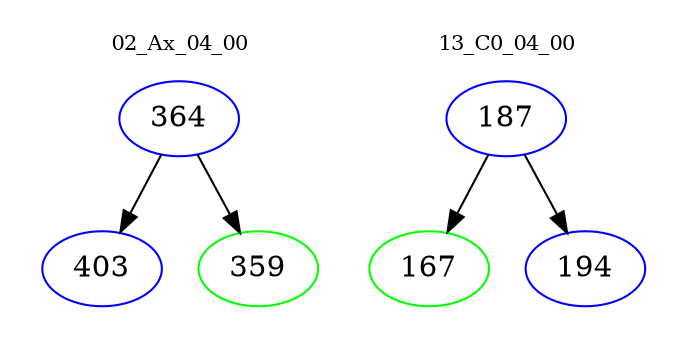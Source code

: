 digraph{
subgraph cluster_0 {
color = white
label = "02_Ax_04_00";
fontsize=10;
T0_364 [label="364", color="blue"]
T0_364 -> T0_403 [color="black"]
T0_403 [label="403", color="blue"]
T0_364 -> T0_359 [color="black"]
T0_359 [label="359", color="green"]
}
subgraph cluster_1 {
color = white
label = "13_C0_04_00";
fontsize=10;
T1_187 [label="187", color="blue"]
T1_187 -> T1_167 [color="black"]
T1_167 [label="167", color="green"]
T1_187 -> T1_194 [color="black"]
T1_194 [label="194", color="blue"]
}
}
